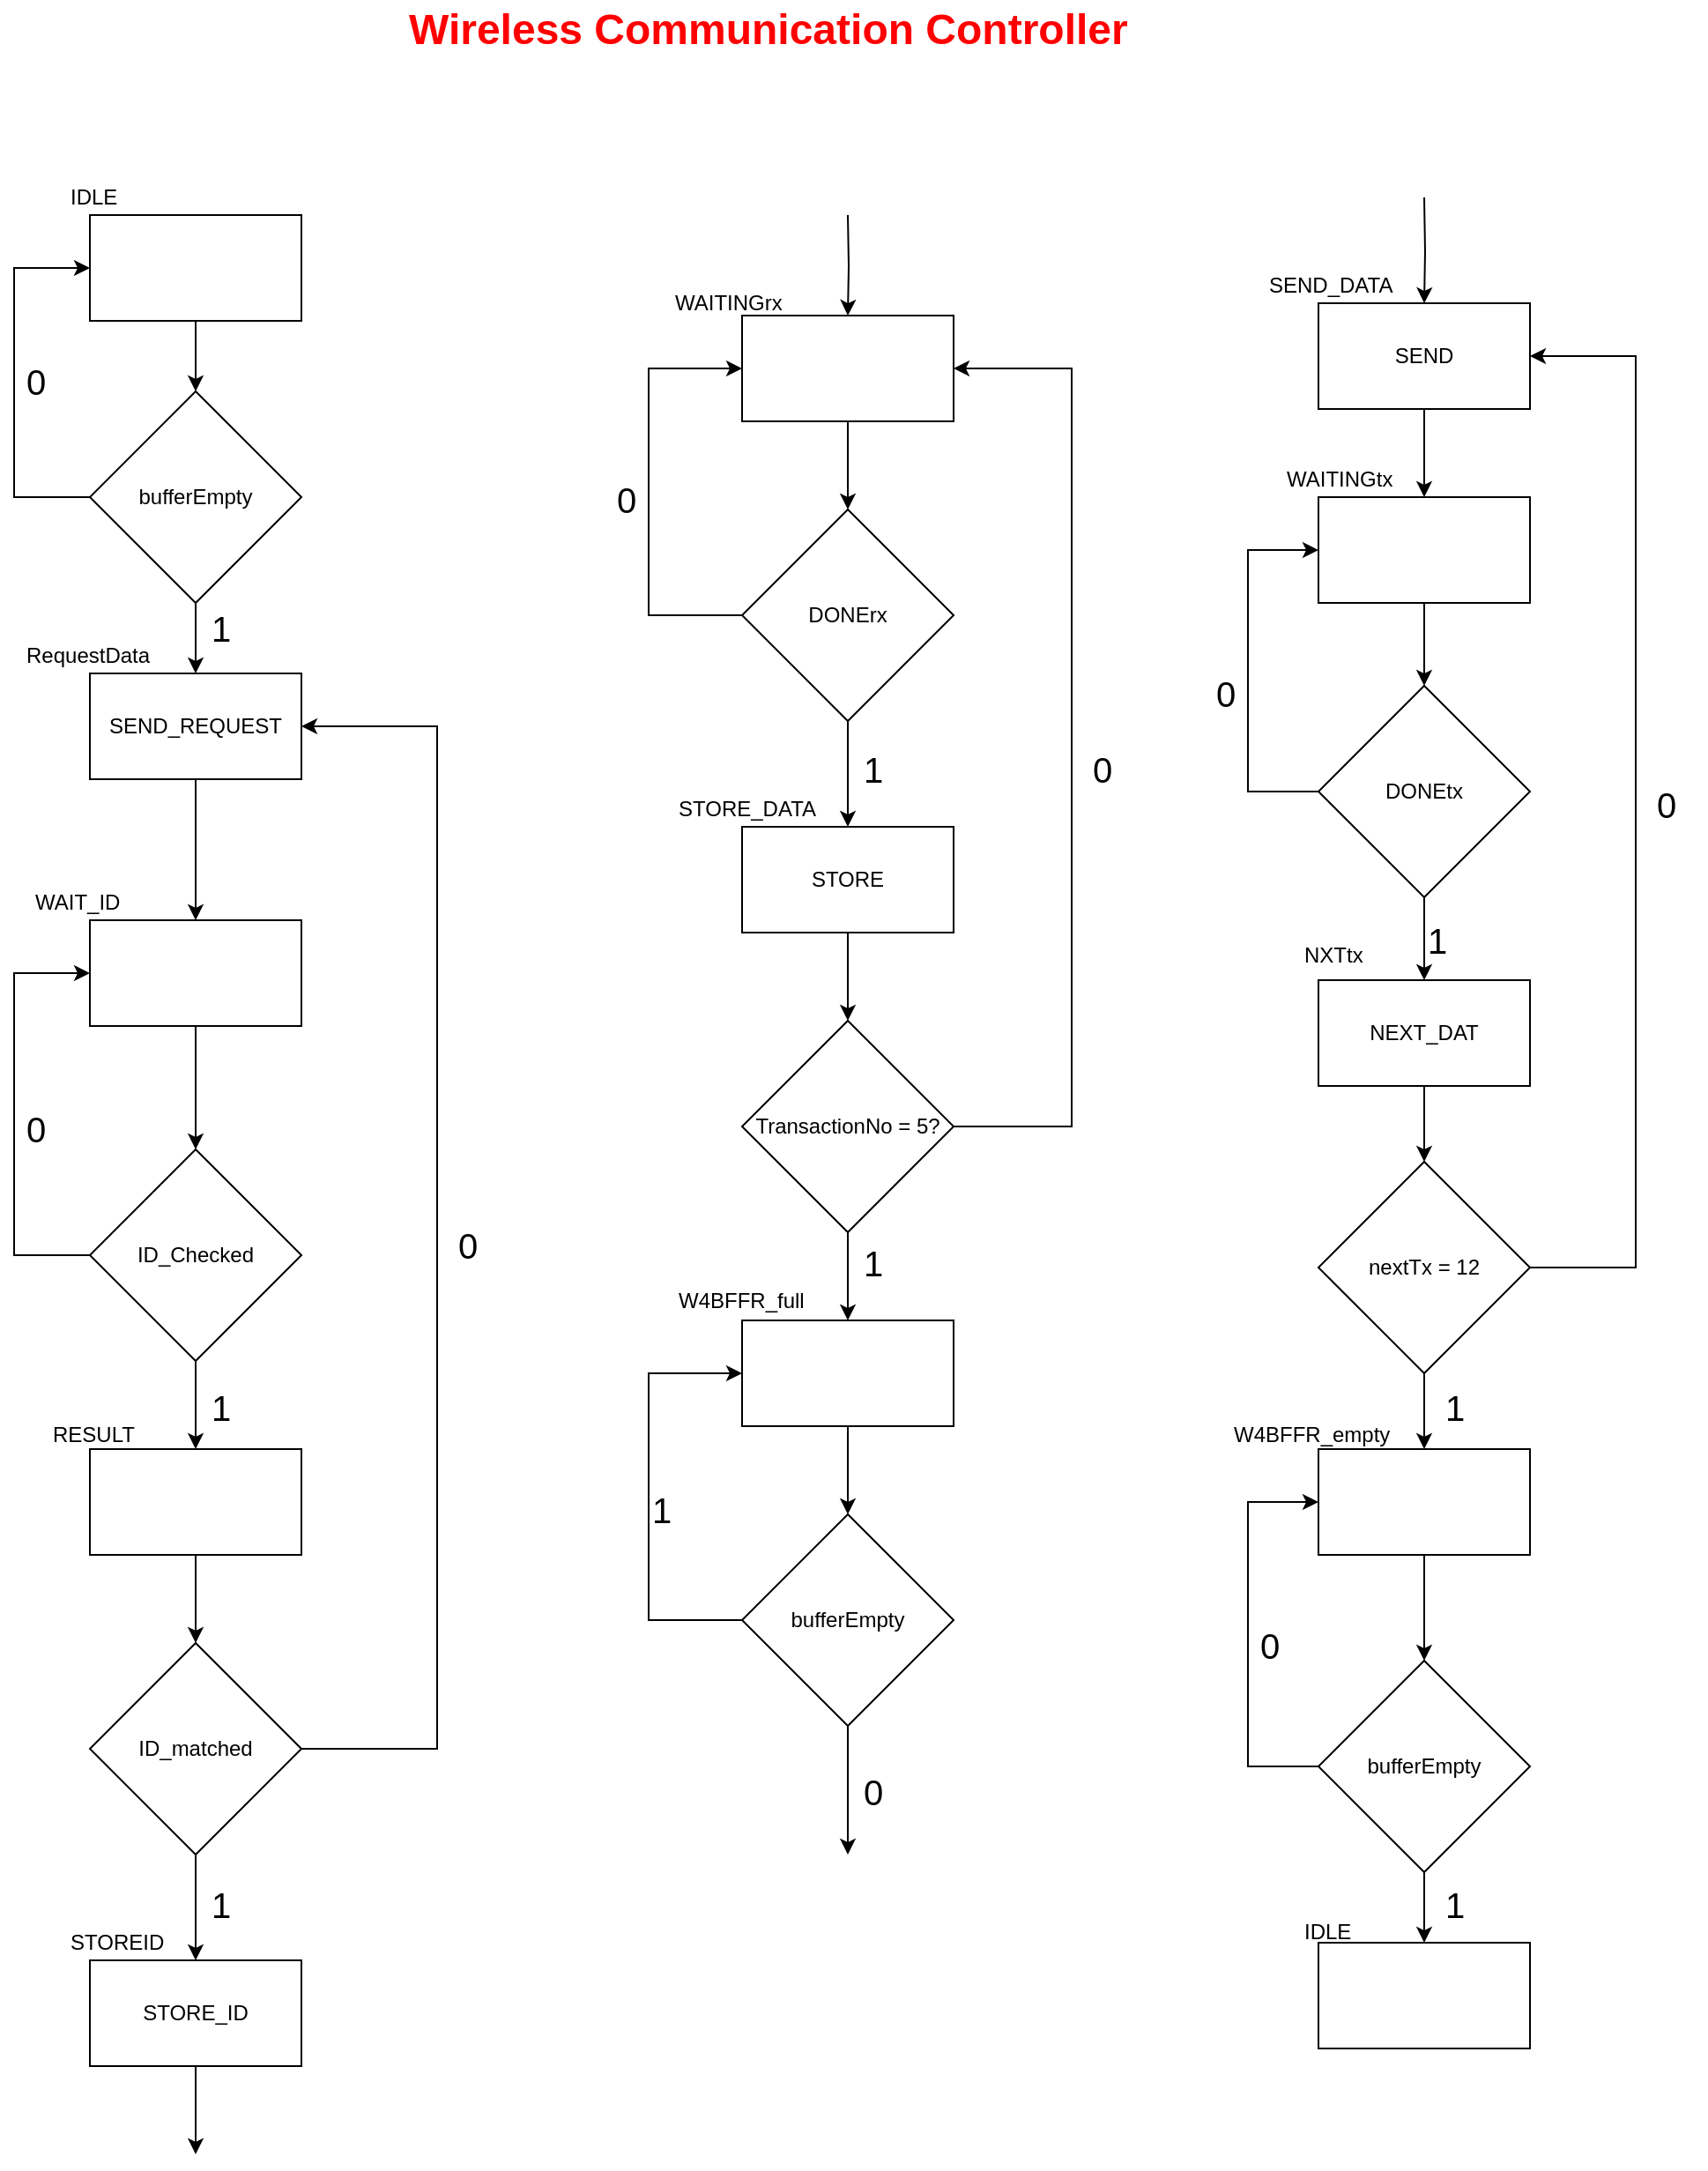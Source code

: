 <mxfile version="10.5.6" type="device"><diagram id="cJ1F7eRPAlH___ktFILf" name="Page-1"><mxGraphModel dx="2221" dy="1916" grid="1" gridSize="10" guides="1" tooltips="1" connect="1" arrows="1" fold="1" page="1" pageScale="1" pageWidth="827" pageHeight="1169" math="0" shadow="0"><root><mxCell id="0"/><mxCell id="1" parent="0"/><mxCell id="7ZpV1hYjZoDGra8UY9Nq-9" style="edgeStyle=orthogonalEdgeStyle;rounded=0;orthogonalLoop=1;jettySize=auto;html=1;exitX=0.5;exitY=1;exitDx=0;exitDy=0;entryX=0.5;entryY=0;entryDx=0;entryDy=0;" parent="1" source="7ZpV1hYjZoDGra8UY9Nq-6" target="7ZpV1hYjZoDGra8UY9Nq-8" edge="1"><mxGeometry relative="1" as="geometry"/></mxCell><mxCell id="7ZpV1hYjZoDGra8UY9Nq-6" value="" style="rounded=0;whiteSpace=wrap;html=1;" parent="1" vertex="1"><mxGeometry x="-17" y="60" width="120" height="60" as="geometry"/></mxCell><mxCell id="7ZpV1hYjZoDGra8UY9Nq-7" value="IDLE" style="text;html=1;resizable=0;points=[];autosize=1;align=left;verticalAlign=top;spacingTop=-4;" parent="1" vertex="1"><mxGeometry x="-30" y="40" width="40" height="20" as="geometry"/></mxCell><mxCell id="7ZpV1hYjZoDGra8UY9Nq-18" style="edgeStyle=orthogonalEdgeStyle;rounded=0;orthogonalLoop=1;jettySize=auto;html=1;exitX=0.5;exitY=1;exitDx=0;exitDy=0;entryX=0.5;entryY=0;entryDx=0;entryDy=0;" parent="1" source="7ZpV1hYjZoDGra8UY9Nq-8" target="7ZpV1hYjZoDGra8UY9Nq-17" edge="1"><mxGeometry relative="1" as="geometry"/></mxCell><mxCell id="7ZpV1hYjZoDGra8UY9Nq-59" style="edgeStyle=orthogonalEdgeStyle;rounded=0;orthogonalLoop=1;jettySize=auto;html=1;exitX=0;exitY=0.5;exitDx=0;exitDy=0;entryX=0;entryY=0.5;entryDx=0;entryDy=0;" parent="1" source="7ZpV1hYjZoDGra8UY9Nq-8" target="7ZpV1hYjZoDGra8UY9Nq-6" edge="1"><mxGeometry relative="1" as="geometry"><Array as="points"><mxPoint x="-60" y="220"/><mxPoint x="-60" y="90"/></Array></mxGeometry></mxCell><mxCell id="7ZpV1hYjZoDGra8UY9Nq-8" value="bufferEmpty" style="rhombus;whiteSpace=wrap;html=1;" parent="1" vertex="1"><mxGeometry x="-17" y="160" width="120" height="120" as="geometry"/></mxCell><mxCell id="7ZpV1hYjZoDGra8UY9Nq-15" style="edgeStyle=orthogonalEdgeStyle;rounded=0;orthogonalLoop=1;jettySize=auto;html=1;exitX=0.5;exitY=1;exitDx=0;exitDy=0;entryX=0.5;entryY=0;entryDx=0;entryDy=0;" parent="1" source="7ZpV1hYjZoDGra8UY9Nq-10" target="7ZpV1hYjZoDGra8UY9Nq-14" edge="1"><mxGeometry relative="1" as="geometry"/></mxCell><mxCell id="7ZpV1hYjZoDGra8UY9Nq-10" value="" style="rounded=0;whiteSpace=wrap;html=1;" parent="1" vertex="1"><mxGeometry x="-17" y="460" width="120" height="60" as="geometry"/></mxCell><mxCell id="7ZpV1hYjZoDGra8UY9Nq-12" value="WAIT_ID" style="text;html=1;resizable=0;points=[];autosize=1;align=left;verticalAlign=top;spacingTop=-4;" parent="1" vertex="1"><mxGeometry x="-50" y="440" width="60" height="20" as="geometry"/></mxCell><mxCell id="7ZpV1hYjZoDGra8UY9Nq-16" style="edgeStyle=orthogonalEdgeStyle;rounded=0;orthogonalLoop=1;jettySize=auto;html=1;exitX=0;exitY=0.5;exitDx=0;exitDy=0;entryX=0;entryY=0.5;entryDx=0;entryDy=0;" parent="1" source="7ZpV1hYjZoDGra8UY9Nq-14" target="7ZpV1hYjZoDGra8UY9Nq-10" edge="1"><mxGeometry relative="1" as="geometry"><Array as="points"><mxPoint x="-60" y="650"/><mxPoint x="-60" y="490"/></Array></mxGeometry></mxCell><mxCell id="7ZpV1hYjZoDGra8UY9Nq-23" style="edgeStyle=orthogonalEdgeStyle;rounded=0;orthogonalLoop=1;jettySize=auto;html=1;exitX=0.5;exitY=1;exitDx=0;exitDy=0;entryX=0.5;entryY=0;entryDx=0;entryDy=0;" parent="1" source="7ZpV1hYjZoDGra8UY9Nq-14" target="7ZpV1hYjZoDGra8UY9Nq-22" edge="1"><mxGeometry relative="1" as="geometry"/></mxCell><mxCell id="7ZpV1hYjZoDGra8UY9Nq-14" value="ID_Checked" style="rhombus;whiteSpace=wrap;html=1;" parent="1" vertex="1"><mxGeometry x="-17" y="590" width="120" height="120" as="geometry"/></mxCell><mxCell id="7ZpV1hYjZoDGra8UY9Nq-21" style="edgeStyle=orthogonalEdgeStyle;rounded=0;orthogonalLoop=1;jettySize=auto;html=1;exitX=0.5;exitY=1;exitDx=0;exitDy=0;entryX=0.5;entryY=0;entryDx=0;entryDy=0;" parent="1" source="7ZpV1hYjZoDGra8UY9Nq-17" target="7ZpV1hYjZoDGra8UY9Nq-10" edge="1"><mxGeometry relative="1" as="geometry"><mxPoint x="80" y="440" as="targetPoint"/></mxGeometry></mxCell><mxCell id="7ZpV1hYjZoDGra8UY9Nq-17" value="SEND_REQUEST" style="rounded=0;whiteSpace=wrap;html=1;" parent="1" vertex="1"><mxGeometry x="-17" y="320" width="120" height="60" as="geometry"/></mxCell><mxCell id="7ZpV1hYjZoDGra8UY9Nq-19" value="RequestData" style="text;html=1;resizable=0;points=[];autosize=1;align=left;verticalAlign=top;spacingTop=-4;" parent="1" vertex="1"><mxGeometry x="-55" y="300" width="90" height="20" as="geometry"/></mxCell><mxCell id="7ZpV1hYjZoDGra8UY9Nq-26" style="edgeStyle=orthogonalEdgeStyle;rounded=0;orthogonalLoop=1;jettySize=auto;html=1;exitX=1;exitY=0.5;exitDx=0;exitDy=0;entryX=1;entryY=0.5;entryDx=0;entryDy=0;" parent="1" source="7ZpV1hYjZoDGra8UY9Nq-20" target="7ZpV1hYjZoDGra8UY9Nq-17" edge="1"><mxGeometry relative="1" as="geometry"><Array as="points"><mxPoint x="180" y="930"/><mxPoint x="180" y="350"/></Array></mxGeometry></mxCell><mxCell id="7ZpV1hYjZoDGra8UY9Nq-28" style="edgeStyle=orthogonalEdgeStyle;rounded=0;orthogonalLoop=1;jettySize=auto;html=1;exitX=0.5;exitY=1;exitDx=0;exitDy=0;entryX=0.5;entryY=0;entryDx=0;entryDy=0;" parent="1" source="7ZpV1hYjZoDGra8UY9Nq-20" target="7ZpV1hYjZoDGra8UY9Nq-27" edge="1"><mxGeometry relative="1" as="geometry"/></mxCell><mxCell id="7ZpV1hYjZoDGra8UY9Nq-20" value="ID_matched" style="rhombus;whiteSpace=wrap;html=1;" parent="1" vertex="1"><mxGeometry x="-17" y="870" width="120" height="120" as="geometry"/></mxCell><mxCell id="7ZpV1hYjZoDGra8UY9Nq-25" style="edgeStyle=orthogonalEdgeStyle;rounded=0;orthogonalLoop=1;jettySize=auto;html=1;exitX=0.5;exitY=1;exitDx=0;exitDy=0;entryX=0.5;entryY=0;entryDx=0;entryDy=0;" parent="1" source="7ZpV1hYjZoDGra8UY9Nq-22" target="7ZpV1hYjZoDGra8UY9Nq-20" edge="1"><mxGeometry relative="1" as="geometry"/></mxCell><mxCell id="7ZpV1hYjZoDGra8UY9Nq-22" value="" style="rounded=0;whiteSpace=wrap;html=1;" parent="1" vertex="1"><mxGeometry x="-17" y="760" width="120" height="60" as="geometry"/></mxCell><mxCell id="7ZpV1hYjZoDGra8UY9Nq-24" value="RESULT" style="text;html=1;resizable=0;points=[];autosize=1;align=left;verticalAlign=top;spacingTop=-4;" parent="1" vertex="1"><mxGeometry x="-40" y="742" width="60" height="20" as="geometry"/></mxCell><mxCell id="7ZpV1hYjZoDGra8UY9Nq-52" style="edgeStyle=orthogonalEdgeStyle;rounded=0;orthogonalLoop=1;jettySize=auto;html=1;exitX=0.5;exitY=1;exitDx=0;exitDy=0;" parent="1" source="7ZpV1hYjZoDGra8UY9Nq-27" edge="1"><mxGeometry relative="1" as="geometry"><mxPoint x="43" y="1160" as="targetPoint"/></mxGeometry></mxCell><mxCell id="7ZpV1hYjZoDGra8UY9Nq-27" value="STORE_ID" style="rounded=0;whiteSpace=wrap;html=1;" parent="1" vertex="1"><mxGeometry x="-17" y="1050" width="120" height="60" as="geometry"/></mxCell><mxCell id="7ZpV1hYjZoDGra8UY9Nq-29" value="STOREID" style="text;html=1;resizable=0;points=[];autosize=1;align=left;verticalAlign=top;spacingTop=-4;" parent="1" vertex="1"><mxGeometry x="-30" y="1030" width="70" height="20" as="geometry"/></mxCell><mxCell id="7ZpV1hYjZoDGra8UY9Nq-35" style="edgeStyle=orthogonalEdgeStyle;rounded=0;orthogonalLoop=1;jettySize=auto;html=1;exitX=0.5;exitY=1;exitDx=0;exitDy=0;entryX=0.5;entryY=0;entryDx=0;entryDy=0;" parent="1" source="7ZpV1hYjZoDGra8UY9Nq-30" target="7ZpV1hYjZoDGra8UY9Nq-34" edge="1"><mxGeometry relative="1" as="geometry"/></mxCell><mxCell id="7ZpV1hYjZoDGra8UY9Nq-30" value="" style="rounded=0;whiteSpace=wrap;html=1;" parent="1" vertex="1"><mxGeometry x="353" y="117" width="120" height="60" as="geometry"/></mxCell><mxCell id="7ZpV1hYjZoDGra8UY9Nq-32" value="WAITINGrx" style="text;html=1;resizable=0;points=[];autosize=1;align=left;verticalAlign=top;spacingTop=-4;" parent="1" vertex="1"><mxGeometry x="313" y="100" width="80" height="20" as="geometry"/></mxCell><mxCell id="7ZpV1hYjZoDGra8UY9Nq-36" style="edgeStyle=orthogonalEdgeStyle;rounded=0;orthogonalLoop=1;jettySize=auto;html=1;exitX=0;exitY=0.5;exitDx=0;exitDy=0;entryX=0;entryY=0.5;entryDx=0;entryDy=0;" parent="1" source="7ZpV1hYjZoDGra8UY9Nq-34" target="7ZpV1hYjZoDGra8UY9Nq-30" edge="1"><mxGeometry relative="1" as="geometry"><Array as="points"><mxPoint x="300" y="287"/><mxPoint x="300" y="147"/></Array></mxGeometry></mxCell><mxCell id="7ZpV1hYjZoDGra8UY9Nq-39" style="edgeStyle=orthogonalEdgeStyle;rounded=0;orthogonalLoop=1;jettySize=auto;html=1;exitX=0.5;exitY=1;exitDx=0;exitDy=0;entryX=0.5;entryY=0;entryDx=0;entryDy=0;" parent="1" source="7ZpV1hYjZoDGra8UY9Nq-34" target="7ZpV1hYjZoDGra8UY9Nq-38" edge="1"><mxGeometry relative="1" as="geometry"/></mxCell><mxCell id="7ZpV1hYjZoDGra8UY9Nq-34" value="DONErx" style="rhombus;whiteSpace=wrap;html=1;" parent="1" vertex="1"><mxGeometry x="353" y="227" width="120" height="120" as="geometry"/></mxCell><mxCell id="7ZpV1hYjZoDGra8UY9Nq-42" style="edgeStyle=orthogonalEdgeStyle;rounded=0;orthogonalLoop=1;jettySize=auto;html=1;exitX=0.5;exitY=1;exitDx=0;exitDy=0;entryX=0.5;entryY=0;entryDx=0;entryDy=0;" parent="1" source="7ZpV1hYjZoDGra8UY9Nq-38" target="7ZpV1hYjZoDGra8UY9Nq-41" edge="1"><mxGeometry relative="1" as="geometry"/></mxCell><mxCell id="7ZpV1hYjZoDGra8UY9Nq-38" value="STORE" style="rounded=0;whiteSpace=wrap;html=1;" parent="1" vertex="1"><mxGeometry x="353" y="407" width="120" height="60" as="geometry"/></mxCell><mxCell id="7ZpV1hYjZoDGra8UY9Nq-40" value="STORE_DATA" style="text;html=1;resizable=0;points=[];autosize=1;align=left;verticalAlign=top;spacingTop=-4;" parent="1" vertex="1"><mxGeometry x="315" y="387" width="90" height="20" as="geometry"/></mxCell><mxCell id="7ZpV1hYjZoDGra8UY9Nq-43" style="edgeStyle=orthogonalEdgeStyle;rounded=0;orthogonalLoop=1;jettySize=auto;html=1;exitX=1;exitY=0.5;exitDx=0;exitDy=0;entryX=1;entryY=0.5;entryDx=0;entryDy=0;" parent="1" source="7ZpV1hYjZoDGra8UY9Nq-41" target="7ZpV1hYjZoDGra8UY9Nq-30" edge="1"><mxGeometry relative="1" as="geometry"><Array as="points"><mxPoint x="540" y="577"/><mxPoint x="540" y="147"/></Array></mxGeometry></mxCell><mxCell id="7ZpV1hYjZoDGra8UY9Nq-45" style="edgeStyle=orthogonalEdgeStyle;rounded=0;orthogonalLoop=1;jettySize=auto;html=1;exitX=0.5;exitY=1;exitDx=0;exitDy=0;entryX=0.5;entryY=0;entryDx=0;entryDy=0;" parent="1" source="7ZpV1hYjZoDGra8UY9Nq-41" target="7ZpV1hYjZoDGra8UY9Nq-44" edge="1"><mxGeometry relative="1" as="geometry"/></mxCell><mxCell id="7ZpV1hYjZoDGra8UY9Nq-41" value="TransactionNo = 5?" style="rhombus;whiteSpace=wrap;html=1;" parent="1" vertex="1"><mxGeometry x="353" y="517" width="120" height="120" as="geometry"/></mxCell><mxCell id="7ZpV1hYjZoDGra8UY9Nq-50" value="" style="edgeStyle=orthogonalEdgeStyle;rounded=0;orthogonalLoop=1;jettySize=auto;html=1;" parent="1" source="7ZpV1hYjZoDGra8UY9Nq-44" target="7ZpV1hYjZoDGra8UY9Nq-48" edge="1"><mxGeometry relative="1" as="geometry"/></mxCell><mxCell id="7ZpV1hYjZoDGra8UY9Nq-44" value="" style="rounded=0;whiteSpace=wrap;html=1;" parent="1" vertex="1"><mxGeometry x="353" y="687" width="120" height="60" as="geometry"/></mxCell><mxCell id="7ZpV1hYjZoDGra8UY9Nq-46" value="W4BFFR_full" style="text;html=1;resizable=0;points=[];autosize=1;align=left;verticalAlign=top;spacingTop=-4;" parent="1" vertex="1"><mxGeometry x="315" y="666" width="90" height="20" as="geometry"/></mxCell><mxCell id="7ZpV1hYjZoDGra8UY9Nq-51" style="edgeStyle=orthogonalEdgeStyle;rounded=0;orthogonalLoop=1;jettySize=auto;html=1;exitX=0;exitY=0.5;exitDx=0;exitDy=0;entryX=0;entryY=0.5;entryDx=0;entryDy=0;" parent="1" source="7ZpV1hYjZoDGra8UY9Nq-48" target="7ZpV1hYjZoDGra8UY9Nq-44" edge="1"><mxGeometry relative="1" as="geometry"><Array as="points"><mxPoint x="300" y="857"/><mxPoint x="300" y="717"/></Array></mxGeometry></mxCell><mxCell id="7ZpV1hYjZoDGra8UY9Nq-54" style="edgeStyle=orthogonalEdgeStyle;rounded=0;orthogonalLoop=1;jettySize=auto;html=1;exitX=0.5;exitY=1;exitDx=0;exitDy=0;entryX=0.5;entryY=0;entryDx=0;entryDy=0;" parent="1" source="7ZpV1hYjZoDGra8UY9Nq-48" edge="1"><mxGeometry relative="1" as="geometry"><mxPoint x="413" y="990" as="targetPoint"/></mxGeometry></mxCell><mxCell id="7ZpV1hYjZoDGra8UY9Nq-48" value="bufferEmpty" style="rhombus;whiteSpace=wrap;html=1;" parent="1" vertex="1"><mxGeometry x="353" y="797" width="120" height="120" as="geometry"/></mxCell><mxCell id="7ZpV1hYjZoDGra8UY9Nq-53" style="edgeStyle=orthogonalEdgeStyle;rounded=0;orthogonalLoop=1;jettySize=auto;html=1;entryX=0.5;entryY=0;entryDx=0;entryDy=0;" parent="1" target="7ZpV1hYjZoDGra8UY9Nq-30" edge="1"><mxGeometry relative="1" as="geometry"><mxPoint x="413" y="75" as="targetPoint"/><mxPoint x="413" y="60" as="sourcePoint"/><Array as="points"/></mxGeometry></mxCell><mxCell id="7ZpV1hYjZoDGra8UY9Nq-56" style="edgeStyle=orthogonalEdgeStyle;rounded=0;orthogonalLoop=1;jettySize=auto;html=1;entryX=0.5;entryY=0;entryDx=0;entryDy=0;" parent="1" target="7ZpV1hYjZoDGra8UY9Nq-57" edge="1"><mxGeometry relative="1" as="geometry"><mxPoint x="740" y="133.5" as="targetPoint"/><mxPoint x="740" y="50" as="sourcePoint"/></mxGeometry></mxCell><mxCell id="7ZpV1hYjZoDGra8UY9Nq-61" style="edgeStyle=orthogonalEdgeStyle;rounded=0;orthogonalLoop=1;jettySize=auto;html=1;exitX=0.5;exitY=1;exitDx=0;exitDy=0;entryX=0.5;entryY=0;entryDx=0;entryDy=0;" parent="1" source="7ZpV1hYjZoDGra8UY9Nq-57" target="7ZpV1hYjZoDGra8UY9Nq-60" edge="1"><mxGeometry relative="1" as="geometry"/></mxCell><mxCell id="7ZpV1hYjZoDGra8UY9Nq-57" value="SEND" style="rounded=0;whiteSpace=wrap;html=1;" parent="1" vertex="1"><mxGeometry x="680" y="110" width="120" height="60" as="geometry"/></mxCell><mxCell id="7ZpV1hYjZoDGra8UY9Nq-58" value="SEND_DATA" style="text;html=1;resizable=0;points=[];autosize=1;align=left;verticalAlign=top;spacingTop=-4;" parent="1" vertex="1"><mxGeometry x="650" y="90" width="90" height="20" as="geometry"/></mxCell><mxCell id="7ZpV1hYjZoDGra8UY9Nq-65" style="edgeStyle=orthogonalEdgeStyle;rounded=0;orthogonalLoop=1;jettySize=auto;html=1;exitX=0.5;exitY=1;exitDx=0;exitDy=0;entryX=0.5;entryY=0;entryDx=0;entryDy=0;" parent="1" source="7ZpV1hYjZoDGra8UY9Nq-60" target="7ZpV1hYjZoDGra8UY9Nq-64" edge="1"><mxGeometry relative="1" as="geometry"/></mxCell><mxCell id="7ZpV1hYjZoDGra8UY9Nq-60" value="" style="rounded=0;whiteSpace=wrap;html=1;" parent="1" vertex="1"><mxGeometry x="680" y="220" width="120" height="60" as="geometry"/></mxCell><mxCell id="7ZpV1hYjZoDGra8UY9Nq-62" value="WAITINGtx" style="text;html=1;resizable=0;points=[];autosize=1;align=left;verticalAlign=top;spacingTop=-4;" parent="1" vertex="1"><mxGeometry x="660" y="200" width="80" height="20" as="geometry"/></mxCell><mxCell id="7ZpV1hYjZoDGra8UY9Nq-66" style="edgeStyle=orthogonalEdgeStyle;rounded=0;orthogonalLoop=1;jettySize=auto;html=1;exitX=0;exitY=0.5;exitDx=0;exitDy=0;entryX=0;entryY=0.5;entryDx=0;entryDy=0;" parent="1" source="7ZpV1hYjZoDGra8UY9Nq-64" target="7ZpV1hYjZoDGra8UY9Nq-60" edge="1"><mxGeometry relative="1" as="geometry"><Array as="points"><mxPoint x="640" y="387"/><mxPoint x="640" y="250"/></Array></mxGeometry></mxCell><mxCell id="7ZpV1hYjZoDGra8UY9Nq-69" style="edgeStyle=orthogonalEdgeStyle;rounded=0;orthogonalLoop=1;jettySize=auto;html=1;exitX=0.5;exitY=1;exitDx=0;exitDy=0;entryX=0.5;entryY=0;entryDx=0;entryDy=0;" parent="1" source="7ZpV1hYjZoDGra8UY9Nq-64" target="7ZpV1hYjZoDGra8UY9Nq-67" edge="1"><mxGeometry relative="1" as="geometry"/></mxCell><mxCell id="7ZpV1hYjZoDGra8UY9Nq-64" value="DONEtx" style="rhombus;whiteSpace=wrap;html=1;" parent="1" vertex="1"><mxGeometry x="680" y="327" width="120" height="120" as="geometry"/></mxCell><mxCell id="7ZpV1hYjZoDGra8UY9Nq-72" style="edgeStyle=orthogonalEdgeStyle;rounded=0;orthogonalLoop=1;jettySize=auto;html=1;exitX=0.5;exitY=1;exitDx=0;exitDy=0;entryX=0.5;entryY=0;entryDx=0;entryDy=0;" parent="1" source="7ZpV1hYjZoDGra8UY9Nq-67" target="7ZpV1hYjZoDGra8UY9Nq-71" edge="1"><mxGeometry relative="1" as="geometry"/></mxCell><mxCell id="7ZpV1hYjZoDGra8UY9Nq-67" value="NEXT_DAT" style="rounded=0;whiteSpace=wrap;html=1;" parent="1" vertex="1"><mxGeometry x="680" y="494" width="120" height="60" as="geometry"/></mxCell><mxCell id="7ZpV1hYjZoDGra8UY9Nq-70" value="NXTtx" style="text;html=1;resizable=0;points=[];autosize=1;align=left;verticalAlign=top;spacingTop=-4;" parent="1" vertex="1"><mxGeometry x="670" y="470" width="50" height="20" as="geometry"/></mxCell><mxCell id="7ZpV1hYjZoDGra8UY9Nq-73" style="edgeStyle=orthogonalEdgeStyle;rounded=0;orthogonalLoop=1;jettySize=auto;html=1;exitX=1;exitY=0.5;exitDx=0;exitDy=0;entryX=1;entryY=0.5;entryDx=0;entryDy=0;" parent="1" source="7ZpV1hYjZoDGra8UY9Nq-71" target="7ZpV1hYjZoDGra8UY9Nq-57" edge="1"><mxGeometry relative="1" as="geometry"><Array as="points"><mxPoint x="860" y="657"/><mxPoint x="860" y="140"/></Array></mxGeometry></mxCell><mxCell id="7ZpV1hYjZoDGra8UY9Nq-75" style="edgeStyle=orthogonalEdgeStyle;rounded=0;orthogonalLoop=1;jettySize=auto;html=1;exitX=0.5;exitY=1;exitDx=0;exitDy=0;entryX=0.5;entryY=0;entryDx=0;entryDy=0;" parent="1" source="7ZpV1hYjZoDGra8UY9Nq-71" target="7ZpV1hYjZoDGra8UY9Nq-74" edge="1"><mxGeometry relative="1" as="geometry"/></mxCell><mxCell id="7ZpV1hYjZoDGra8UY9Nq-71" value="nextTx = 12" style="rhombus;whiteSpace=wrap;html=1;" parent="1" vertex="1"><mxGeometry x="680" y="597" width="120" height="120" as="geometry"/></mxCell><mxCell id="7ZpV1hYjZoDGra8UY9Nq-78" style="edgeStyle=orthogonalEdgeStyle;rounded=0;orthogonalLoop=1;jettySize=auto;html=1;exitX=0.5;exitY=1;exitDx=0;exitDy=0;entryX=0.5;entryY=0;entryDx=0;entryDy=0;" parent="1" source="7ZpV1hYjZoDGra8UY9Nq-74" target="7ZpV1hYjZoDGra8UY9Nq-77" edge="1"><mxGeometry relative="1" as="geometry"/></mxCell><mxCell id="7ZpV1hYjZoDGra8UY9Nq-74" value="" style="rounded=0;whiteSpace=wrap;html=1;" parent="1" vertex="1"><mxGeometry x="680" y="760" width="120" height="60" as="geometry"/></mxCell><mxCell id="7ZpV1hYjZoDGra8UY9Nq-76" value="W4BFFR_empty" style="text;html=1;resizable=0;points=[];autosize=1;align=left;verticalAlign=top;spacingTop=-4;" parent="1" vertex="1"><mxGeometry x="630" y="742" width="100" height="20" as="geometry"/></mxCell><mxCell id="7ZpV1hYjZoDGra8UY9Nq-79" style="edgeStyle=orthogonalEdgeStyle;rounded=0;orthogonalLoop=1;jettySize=auto;html=1;exitX=0;exitY=0.5;exitDx=0;exitDy=0;entryX=0;entryY=0.5;entryDx=0;entryDy=0;" parent="1" source="7ZpV1hYjZoDGra8UY9Nq-77" target="7ZpV1hYjZoDGra8UY9Nq-74" edge="1"><mxGeometry relative="1" as="geometry"><Array as="points"><mxPoint x="640" y="940"/><mxPoint x="640" y="790"/></Array></mxGeometry></mxCell><mxCell id="7ZpV1hYjZoDGra8UY9Nq-81" style="edgeStyle=orthogonalEdgeStyle;rounded=0;orthogonalLoop=1;jettySize=auto;html=1;exitX=0.5;exitY=1;exitDx=0;exitDy=0;entryX=0.5;entryY=0;entryDx=0;entryDy=0;" parent="1" source="7ZpV1hYjZoDGra8UY9Nq-77" target="7ZpV1hYjZoDGra8UY9Nq-80" edge="1"><mxGeometry relative="1" as="geometry"/></mxCell><mxCell id="7ZpV1hYjZoDGra8UY9Nq-77" value="bufferEmpty" style="rhombus;whiteSpace=wrap;html=1;" parent="1" vertex="1"><mxGeometry x="680" y="880" width="120" height="120" as="geometry"/></mxCell><mxCell id="7ZpV1hYjZoDGra8UY9Nq-80" value="" style="rounded=0;whiteSpace=wrap;html=1;" parent="1" vertex="1"><mxGeometry x="680" y="1040" width="120" height="60" as="geometry"/></mxCell><mxCell id="7ZpV1hYjZoDGra8UY9Nq-82" value="IDLE" style="text;html=1;resizable=0;points=[];autosize=1;align=left;verticalAlign=top;spacingTop=-4;" parent="1" vertex="1"><mxGeometry x="670" y="1024" width="40" height="20" as="geometry"/></mxCell><mxCell id="7ZpV1hYjZoDGra8UY9Nq-83" value="&lt;font style=&quot;font-size: 24px&quot; color=&quot;#ff0000&quot;&gt;&lt;b&gt;Wireless Communication Controller&lt;/b&gt;&lt;/font&gt;" style="text;html=1;resizable=0;points=[];autosize=1;align=left;verticalAlign=top;spacingTop=-4;" parent="1" vertex="1"><mxGeometry x="162" y="-62" width="420" height="20" as="geometry"/></mxCell><mxCell id="G2v1UVLP49nW6lC8Mv_B-1" value="&lt;font style=&quot;font-size: 20px&quot;&gt;0&lt;/font&gt;" style="text;html=1;resizable=0;points=[];autosize=1;align=left;verticalAlign=top;spacingTop=-4;" vertex="1" parent="1"><mxGeometry x="-55" y="140" width="30" height="20" as="geometry"/></mxCell><mxCell id="G2v1UVLP49nW6lC8Mv_B-2" value="&lt;font style=&quot;font-size: 20px&quot;&gt;1&lt;/font&gt;" style="text;html=1;resizable=0;points=[];autosize=1;align=left;verticalAlign=top;spacingTop=-4;" vertex="1" parent="1"><mxGeometry x="50" y="280" width="30" height="20" as="geometry"/></mxCell><mxCell id="G2v1UVLP49nW6lC8Mv_B-4" value="&lt;font style=&quot;font-size: 20px&quot;&gt;0&lt;/font&gt;" style="text;html=1;resizable=0;points=[];autosize=1;align=left;verticalAlign=top;spacingTop=-4;" vertex="1" parent="1"><mxGeometry x="-55" y="564" width="30" height="20" as="geometry"/></mxCell><mxCell id="G2v1UVLP49nW6lC8Mv_B-6" value="&lt;font style=&quot;font-size: 20px&quot;&gt;1&lt;/font&gt;" style="text;html=1;resizable=0;points=[];autosize=1;align=left;verticalAlign=top;spacingTop=-4;" vertex="1" parent="1"><mxGeometry x="50" y="722" width="30" height="20" as="geometry"/></mxCell><mxCell id="G2v1UVLP49nW6lC8Mv_B-8" value="&lt;font style=&quot;font-size: 20px&quot;&gt;0&lt;/font&gt;" style="text;html=1;resizable=0;points=[];autosize=1;align=left;verticalAlign=top;spacingTop=-4;" vertex="1" parent="1"><mxGeometry x="190" y="630" width="30" height="20" as="geometry"/></mxCell><mxCell id="G2v1UVLP49nW6lC8Mv_B-9" value="&lt;font style=&quot;font-size: 20px&quot;&gt;1&lt;/font&gt;" style="text;html=1;resizable=0;points=[];autosize=1;align=left;verticalAlign=top;spacingTop=-4;" vertex="1" parent="1"><mxGeometry x="50" y="1004" width="30" height="20" as="geometry"/></mxCell><mxCell id="G2v1UVLP49nW6lC8Mv_B-11" value="&lt;font style=&quot;font-size: 20px&quot;&gt;0&lt;/font&gt;" style="text;html=1;resizable=0;points=[];autosize=1;align=left;verticalAlign=top;spacingTop=-4;" vertex="1" parent="1"><mxGeometry x="280" y="207" width="30" height="20" as="geometry"/></mxCell><mxCell id="G2v1UVLP49nW6lC8Mv_B-12" value="&lt;font style=&quot;font-size: 20px&quot;&gt;1&lt;/font&gt;" style="text;html=1;resizable=0;points=[];autosize=1;align=left;verticalAlign=top;spacingTop=-4;" vertex="1" parent="1"><mxGeometry x="420" y="360" width="30" height="20" as="geometry"/></mxCell><mxCell id="G2v1UVLP49nW6lC8Mv_B-13" value="&lt;font style=&quot;font-size: 20px&quot;&gt;1&lt;/font&gt;" style="text;html=1;resizable=0;points=[];autosize=1;align=left;verticalAlign=top;spacingTop=-4;" vertex="1" parent="1"><mxGeometry x="420" y="640" width="30" height="20" as="geometry"/></mxCell><mxCell id="G2v1UVLP49nW6lC8Mv_B-14" value="&lt;font style=&quot;font-size: 20px&quot;&gt;0&lt;/font&gt;" style="text;html=1;resizable=0;points=[];autosize=1;align=left;verticalAlign=top;spacingTop=-4;" vertex="1" parent="1"><mxGeometry x="550" y="360" width="30" height="20" as="geometry"/></mxCell><mxCell id="G2v1UVLP49nW6lC8Mv_B-15" value="&lt;font style=&quot;font-size: 20px&quot;&gt;0&lt;/font&gt;" style="text;html=1;resizable=0;points=[];autosize=1;align=left;verticalAlign=top;spacingTop=-4;" vertex="1" parent="1"><mxGeometry x="420" y="940" width="30" height="20" as="geometry"/></mxCell><mxCell id="G2v1UVLP49nW6lC8Mv_B-16" value="&lt;font style=&quot;font-size: 20px&quot;&gt;1&lt;/font&gt;" style="text;html=1;resizable=0;points=[];autosize=1;align=left;verticalAlign=top;spacingTop=-4;" vertex="1" parent="1"><mxGeometry x="300" y="780" width="30" height="20" as="geometry"/></mxCell><mxCell id="G2v1UVLP49nW6lC8Mv_B-17" value="&lt;font style=&quot;font-size: 20px&quot;&gt;0&lt;/font&gt;" style="text;html=1;resizable=0;points=[];autosize=1;align=left;verticalAlign=top;spacingTop=-4;" vertex="1" parent="1"><mxGeometry x="620" y="317" width="30" height="20" as="geometry"/></mxCell><mxCell id="G2v1UVLP49nW6lC8Mv_B-18" value="&lt;font style=&quot;font-size: 20px&quot;&gt;1&lt;/font&gt;" style="text;html=1;resizable=0;points=[];autosize=1;align=left;verticalAlign=top;spacingTop=-4;" vertex="1" parent="1"><mxGeometry x="740" y="457" width="30" height="20" as="geometry"/></mxCell><mxCell id="G2v1UVLP49nW6lC8Mv_B-21" value="&lt;font style=&quot;font-size: 20px&quot;&gt;0&lt;/font&gt;" style="text;html=1;resizable=0;points=[];autosize=1;align=left;verticalAlign=top;spacingTop=-4;" vertex="1" parent="1"><mxGeometry x="870" y="380" width="30" height="20" as="geometry"/></mxCell><mxCell id="G2v1UVLP49nW6lC8Mv_B-22" value="&lt;font style=&quot;font-size: 20px&quot;&gt;1&lt;/font&gt;" style="text;html=1;resizable=0;points=[];autosize=1;align=left;verticalAlign=top;spacingTop=-4;" vertex="1" parent="1"><mxGeometry x="750" y="722" width="30" height="20" as="geometry"/></mxCell><mxCell id="G2v1UVLP49nW6lC8Mv_B-23" value="&lt;font style=&quot;font-size: 20px&quot;&gt;0&lt;/font&gt;" style="text;html=1;resizable=0;points=[];autosize=1;align=left;verticalAlign=top;spacingTop=-4;" vertex="1" parent="1"><mxGeometry x="645" y="857" width="30" height="20" as="geometry"/></mxCell><mxCell id="G2v1UVLP49nW6lC8Mv_B-24" value="&lt;font style=&quot;font-size: 20px&quot;&gt;1&lt;/font&gt;" style="text;html=1;resizable=0;points=[];autosize=1;align=left;verticalAlign=top;spacingTop=-4;" vertex="1" parent="1"><mxGeometry x="750" y="1004" width="30" height="20" as="geometry"/></mxCell></root></mxGraphModel></diagram></mxfile>